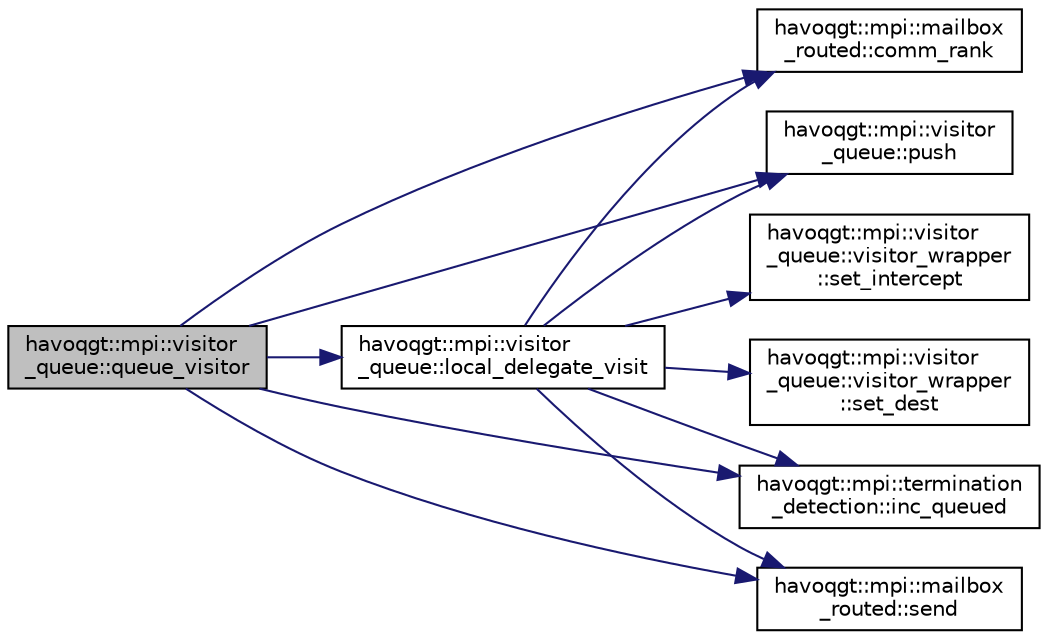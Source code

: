 digraph "havoqgt::mpi::visitor_queue::queue_visitor"
{
  edge [fontname="Helvetica",fontsize="10",labelfontname="Helvetica",labelfontsize="10"];
  node [fontname="Helvetica",fontsize="10",shape=record];
  rankdir="LR";
  Node1 [label="havoqgt::mpi::visitor\l_queue::queue_visitor",height=0.2,width=0.4,color="black", fillcolor="grey75", style="filled", fontcolor="black"];
  Node1 -> Node2 [color="midnightblue",fontsize="10",style="solid",fontname="Helvetica"];
  Node2 [label="havoqgt::mpi::visitor\l_queue::local_delegate_visit",height=0.2,width=0.4,color="black", fillcolor="white", style="filled",URL="$classhavoqgt_1_1mpi_1_1visitor__queue.html#a7146317c7f60cb4596fcd9b071dc9c1b"];
  Node2 -> Node3 [color="midnightblue",fontsize="10",style="solid",fontname="Helvetica"];
  Node3 [label="havoqgt::mpi::mailbox\l_routed::comm_rank",height=0.2,width=0.4,color="black", fillcolor="white", style="filled",URL="$classhavoqgt_1_1mpi_1_1mailbox__routed.html#a6d86bbb3945e3245a15e01e42ded4aa5"];
  Node2 -> Node4 [color="midnightblue",fontsize="10",style="solid",fontname="Helvetica"];
  Node4 [label="havoqgt::mpi::visitor\l_queue::push",height=0.2,width=0.4,color="black", fillcolor="white", style="filled",URL="$classhavoqgt_1_1mpi_1_1visitor__queue.html#a656e79df4cce8d45087d3b65a2fe668b"];
  Node2 -> Node5 [color="midnightblue",fontsize="10",style="solid",fontname="Helvetica"];
  Node5 [label="havoqgt::mpi::termination\l_detection::inc_queued",height=0.2,width=0.4,color="black", fillcolor="white", style="filled",URL="$classhavoqgt_1_1mpi_1_1termination__detection.html#a5e6141d81d9cf6c7def72f50bab50bb1"];
  Node2 -> Node6 [color="midnightblue",fontsize="10",style="solid",fontname="Helvetica"];
  Node6 [label="havoqgt::mpi::visitor\l_queue::visitor_wrapper\l::set_intercept",height=0.2,width=0.4,color="black", fillcolor="white", style="filled",URL="$structhavoqgt_1_1mpi_1_1visitor__queue_1_1visitor__wrapper.html#a2022d5aa5a8dda11ec59eb85d379468a"];
  Node2 -> Node7 [color="midnightblue",fontsize="10",style="solid",fontname="Helvetica"];
  Node7 [label="havoqgt::mpi::visitor\l_queue::visitor_wrapper\l::set_dest",height=0.2,width=0.4,color="black", fillcolor="white", style="filled",URL="$structhavoqgt_1_1mpi_1_1visitor__queue_1_1visitor__wrapper.html#a0e42443f7ff4e32026777502e9970e74"];
  Node2 -> Node8 [color="midnightblue",fontsize="10",style="solid",fontname="Helvetica"];
  Node8 [label="havoqgt::mpi::mailbox\l_routed::send",height=0.2,width=0.4,color="black", fillcolor="white", style="filled",URL="$classhavoqgt_1_1mpi_1_1mailbox__routed.html#a4b421d0cc76bb55b20941bc2750cba39"];
  Node1 -> Node3 [color="midnightblue",fontsize="10",style="solid",fontname="Helvetica"];
  Node1 -> Node4 [color="midnightblue",fontsize="10",style="solid",fontname="Helvetica"];
  Node1 -> Node5 [color="midnightblue",fontsize="10",style="solid",fontname="Helvetica"];
  Node1 -> Node8 [color="midnightblue",fontsize="10",style="solid",fontname="Helvetica"];
}

